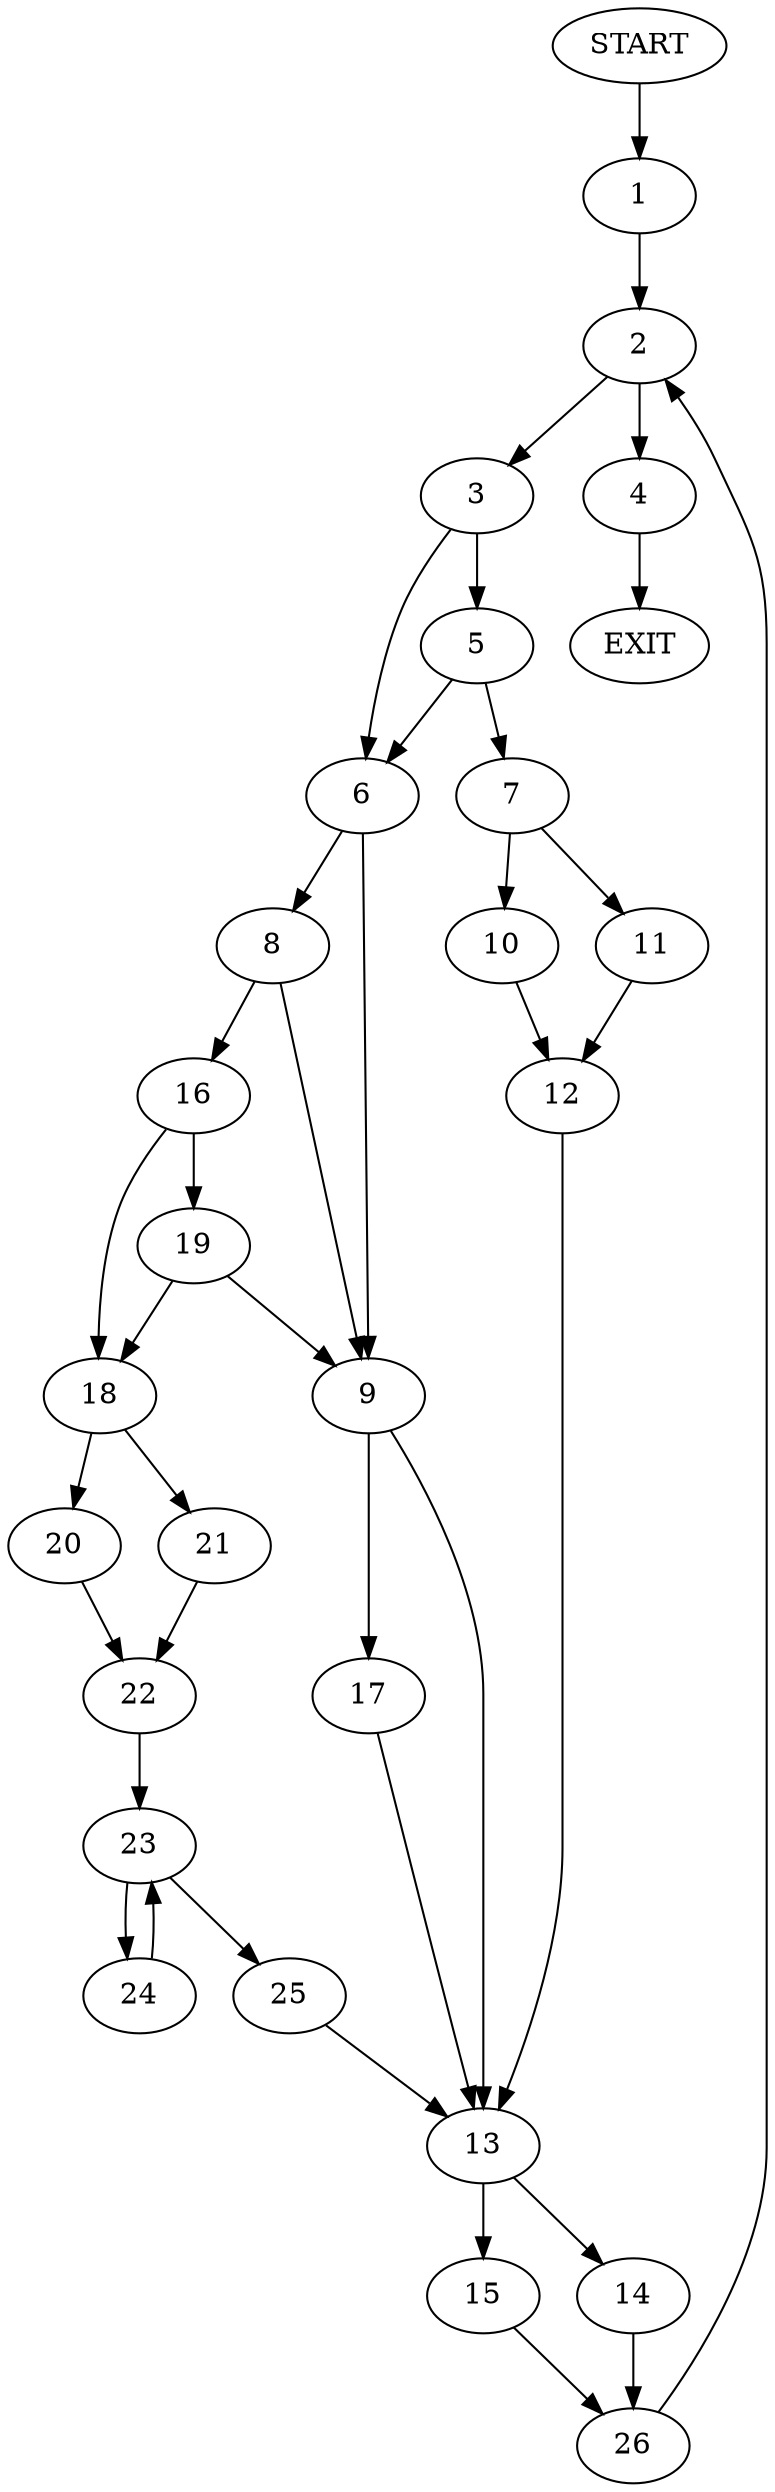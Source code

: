 digraph {
0 [label="START"]
27 [label="EXIT"]
0 -> 1
1 -> 2
2 -> 3
2 -> 4
4 -> 27
3 -> 5
3 -> 6
5 -> 7
5 -> 6
6 -> 8
6 -> 9
7 -> 10
7 -> 11
11 -> 12
10 -> 12
12 -> 13
13 -> 14
13 -> 15
8 -> 16
8 -> 9
9 -> 17
9 -> 13
16 -> 18
16 -> 19
19 -> 18
19 -> 9
18 -> 20
18 -> 21
21 -> 22
20 -> 22
22 -> 23
23 -> 24
23 -> 25
25 -> 13
24 -> 23
17 -> 13
14 -> 26
15 -> 26
26 -> 2
}
